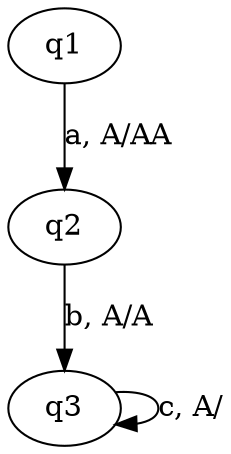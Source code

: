 // Stack Automate
digraph {
	q1 [label=q1]
	q2 [label=q2]
	q3 [label=q3]
	q1 -> q2 [label="a, A/AA"]
	q2 -> q3 [label="b, A/A"]
	q3 -> q3 [label="c, A/"]
}
